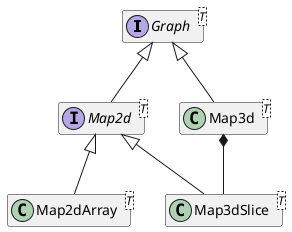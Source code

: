 @startuml

hide empty members

interface Graph<T>
interface Map2d<T>
class Map2dArray<T>
class Map3d<T>
class Map3dSlice<T>

Graph <|-- Map2d
Graph <|-- Map3d

Map2d <|-- Map2dArray
Map2d <|-- Map3dSlice

Map3d *-- Map3dSlice

@enduml